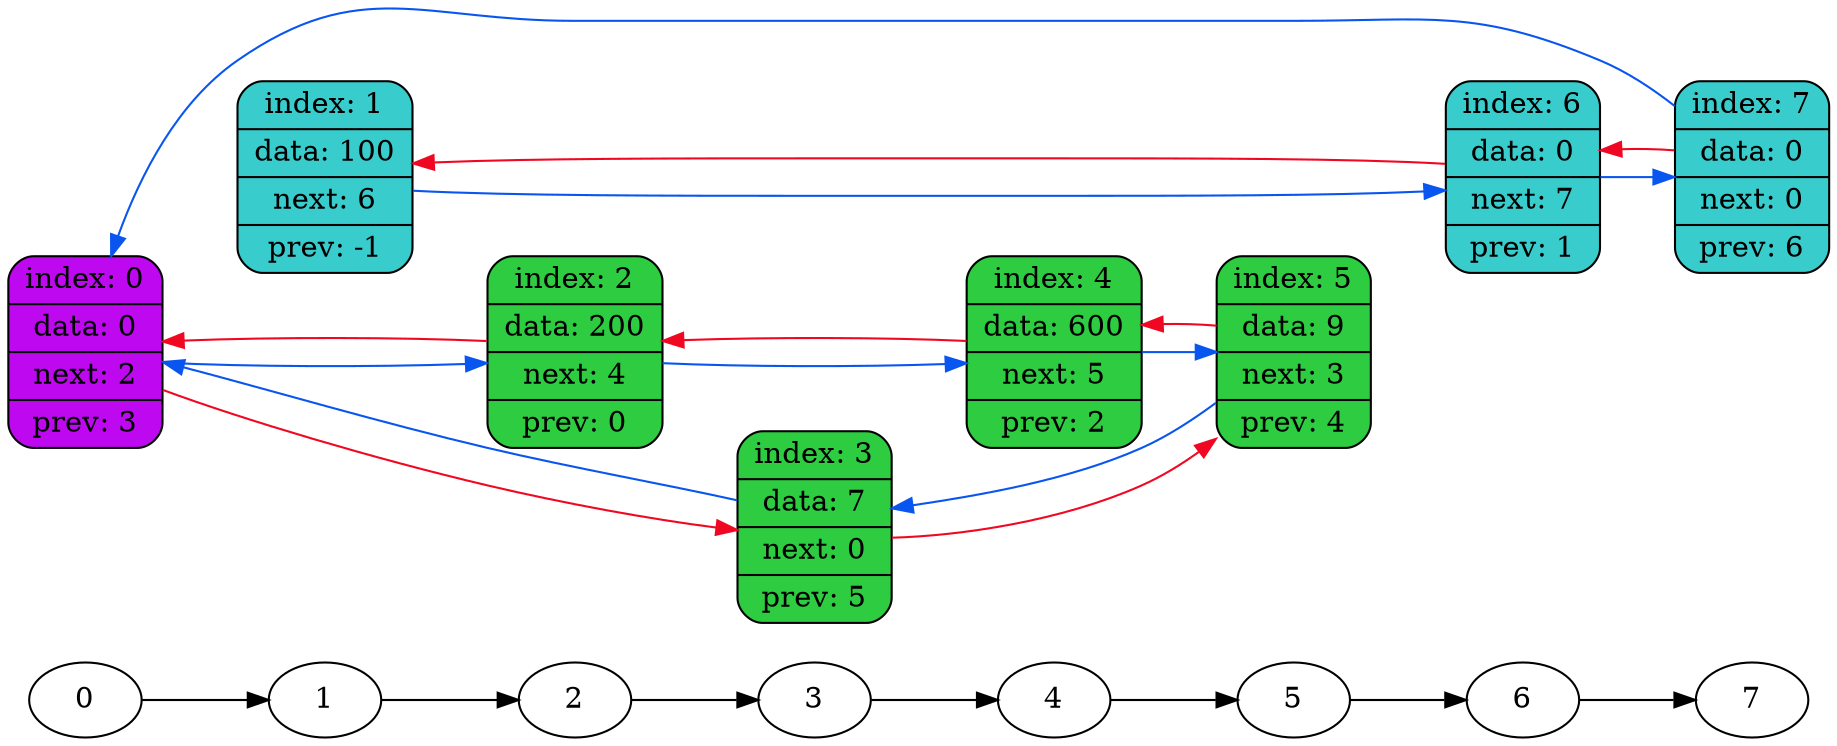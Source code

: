 digraph
{
    rankdir=LR

    "0" -> "1" -> "2" -> "3" -> "4" -> "5" -> "6" -> "7";

    node1[shape=record,style="rounded,filled",fillcolor="#39CCCC",label="index: 1 | data: 100 | next: 6 | prev: -1"];
    node6[shape=record,style="rounded,filled",fillcolor="#39CCCC",label="index: 6 | data: 0 | next: 7 | prev: 1"];
    node7[shape=record,style="rounded,filled",fillcolor="#39CCCC",label="index: 7 | data: 0 | next: 0 | prev: 6"];
    node0[shape=record,style="rounded,filled",fillcolor="#BE08F0",label="index: 0 | data: 0 | next: 2 | prev: 3"];
    node2[shape=record,style="rounded,filled",fillcolor="#2ECC40",label="index: 2 | data: 200 | next: 4 | prev: 0"];
    node4[shape=record,style="rounded,filled",fillcolor="#2ECC40",label="index: 4 | data: 600 | next: 5 | prev: 2"];
    node5[shape=record,style="rounded,filled",fillcolor="#2ECC40",label="index: 5 | data: 9 | next: 3 | prev: 4"];
    node3[shape=record,style="rounded,filled",fillcolor="#2ECC40",label="index: 3 | data: 7 | next: 0 | prev: 5"];

    node0 -> node1[color="none",penwidth=100000000]
    {rank = same; "0"; node0}
    node1 -> node2[color="none",penwidth=100000000]
    {rank = same; "1"; node1}
    node2 -> node3[color="none",penwidth=100000000]
    {rank = same; "2"; node2}
    node3 -> node4[color="none",penwidth=100000000]
    {rank = same; "3"; node3}
    node4 -> node5[color="none",penwidth=100000000]
    {rank = same; "4"; node4}
    node5 -> node6[color="none",penwidth=100000000]
    {rank = same; "5"; node5}
    node6 -> node7[color="none",penwidth=100000000]
    {rank = same; "6"; node6}
    {rank = same; "7"; node7}

    node0 -> node2[color="#0855F0"]
    node2 -> node0[color="#F00822"]
    node2 -> node4[color="#0855F0"]
    node4 -> node2[color="#F00822"]
    node4 -> node5[color="#0855F0"]
    node5 -> node4[color="#F00822"]
    node5 -> node3[color="#0855F0"]
    node3 -> node5[color="#F00822"]
    node3 -> node0[color="#0855F0"]

    node0 -> node3[color="#F00822"]
    node1 -> node6[color="#0855F0"]
    node6 -> node7[color="#0855F0"]
    node7 -> node0[color="#0855F0"]
    node6 -> node1[color="#F00822"]
    node7 -> node6[color="#F00822"]
}